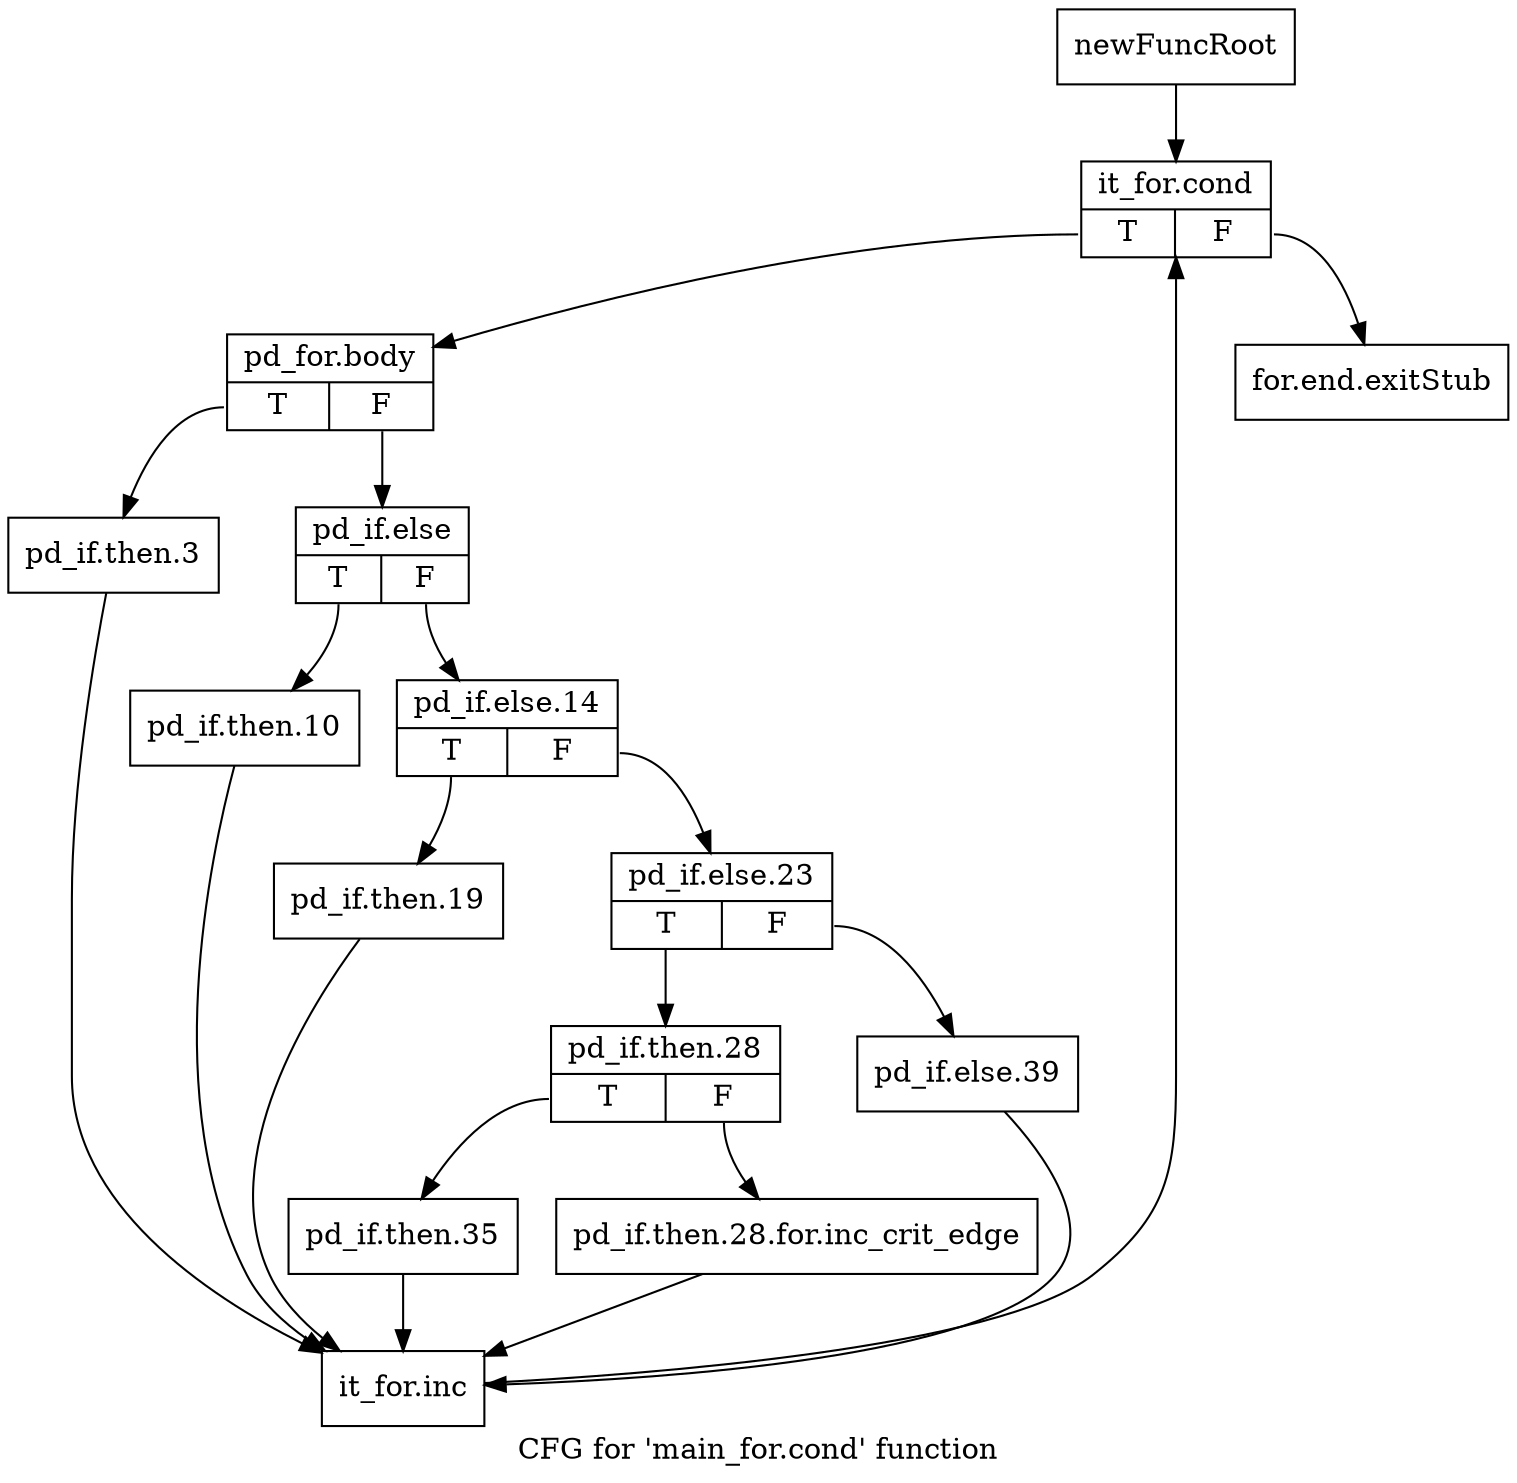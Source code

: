 digraph "CFG for 'main_for.cond' function" {
	label="CFG for 'main_for.cond' function";

	Node0x26058e0 [shape=record,label="{newFuncRoot}"];
	Node0x26058e0 -> Node0x2605980;
	Node0x2605930 [shape=record,label="{for.end.exitStub}"];
	Node0x2605980 [shape=record,label="{it_for.cond|{<s0>T|<s1>F}}"];
	Node0x2605980:s0 -> Node0x26059d0;
	Node0x2605980:s1 -> Node0x2605930;
	Node0x26059d0 [shape=record,label="{pd_for.body|{<s0>T|<s1>F}}"];
	Node0x26059d0:s0 -> Node0x2605cf0;
	Node0x26059d0:s1 -> Node0x2605a20;
	Node0x2605a20 [shape=record,label="{pd_if.else|{<s0>T|<s1>F}}"];
	Node0x2605a20:s0 -> Node0x2605ca0;
	Node0x2605a20:s1 -> Node0x2605a70;
	Node0x2605a70 [shape=record,label="{pd_if.else.14|{<s0>T|<s1>F}}"];
	Node0x2605a70:s0 -> Node0x2605c50;
	Node0x2605a70:s1 -> Node0x2605ac0;
	Node0x2605ac0 [shape=record,label="{pd_if.else.23|{<s0>T|<s1>F}}"];
	Node0x2605ac0:s0 -> Node0x2605b60;
	Node0x2605ac0:s1 -> Node0x2605b10;
	Node0x2605b10 [shape=record,label="{pd_if.else.39}"];
	Node0x2605b10 -> Node0x2605d40;
	Node0x2605b60 [shape=record,label="{pd_if.then.28|{<s0>T|<s1>F}}"];
	Node0x2605b60:s0 -> Node0x2605c00;
	Node0x2605b60:s1 -> Node0x2605bb0;
	Node0x2605bb0 [shape=record,label="{pd_if.then.28.for.inc_crit_edge}"];
	Node0x2605bb0 -> Node0x2605d40;
	Node0x2605c00 [shape=record,label="{pd_if.then.35}"];
	Node0x2605c00 -> Node0x2605d40;
	Node0x2605c50 [shape=record,label="{pd_if.then.19}"];
	Node0x2605c50 -> Node0x2605d40;
	Node0x2605ca0 [shape=record,label="{pd_if.then.10}"];
	Node0x2605ca0 -> Node0x2605d40;
	Node0x2605cf0 [shape=record,label="{pd_if.then.3}"];
	Node0x2605cf0 -> Node0x2605d40;
	Node0x2605d40 [shape=record,label="{it_for.inc}"];
	Node0x2605d40 -> Node0x2605980;
}
